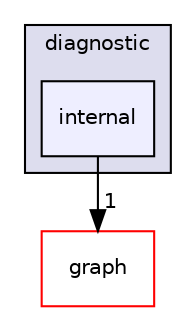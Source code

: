 digraph "include/tvm/diagnostic/internal" {
  compound=true
  node [ fontsize="10", fontname="Helvetica"];
  edge [ labelfontsize="10", labelfontname="Helvetica"];
  subgraph clusterdir_54043edfb1f766d11f3b05236bb09504 {
    graph [ bgcolor="#ddddee", pencolor="black", label="diagnostic" fontname="Helvetica", fontsize="10", URL="dir_54043edfb1f766d11f3b05236bb09504.html"]
  dir_a79177858c2ea080eb6a0fccc33bd782 [shape=box, label="internal", style="filled", fillcolor="#eeeeff", pencolor="black", URL="dir_a79177858c2ea080eb6a0fccc33bd782.html"];
  }
  dir_df8c49de760ace615969b0dd6b4dc6c3 [shape=box label="graph" fillcolor="white" style="filled" color="red" URL="dir_df8c49de760ace615969b0dd6b4dc6c3.html"];
  dir_a79177858c2ea080eb6a0fccc33bd782->dir_df8c49de760ace615969b0dd6b4dc6c3 [headlabel="1", labeldistance=1.5 headhref="dir_000012_000017.html"];
}
